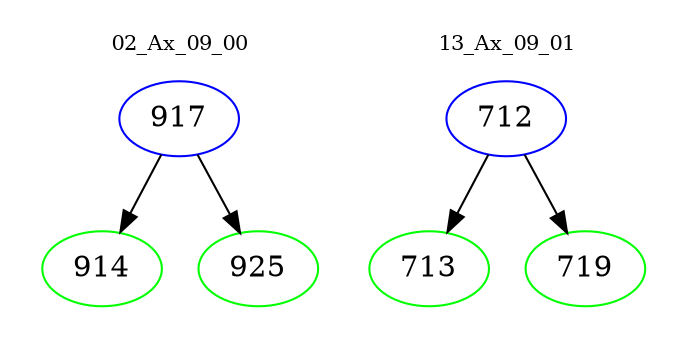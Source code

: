 digraph{
subgraph cluster_0 {
color = white
label = "02_Ax_09_00";
fontsize=10;
T0_917 [label="917", color="blue"]
T0_917 -> T0_914 [color="black"]
T0_914 [label="914", color="green"]
T0_917 -> T0_925 [color="black"]
T0_925 [label="925", color="green"]
}
subgraph cluster_1 {
color = white
label = "13_Ax_09_01";
fontsize=10;
T1_712 [label="712", color="blue"]
T1_712 -> T1_713 [color="black"]
T1_713 [label="713", color="green"]
T1_712 -> T1_719 [color="black"]
T1_719 [label="719", color="green"]
}
}

